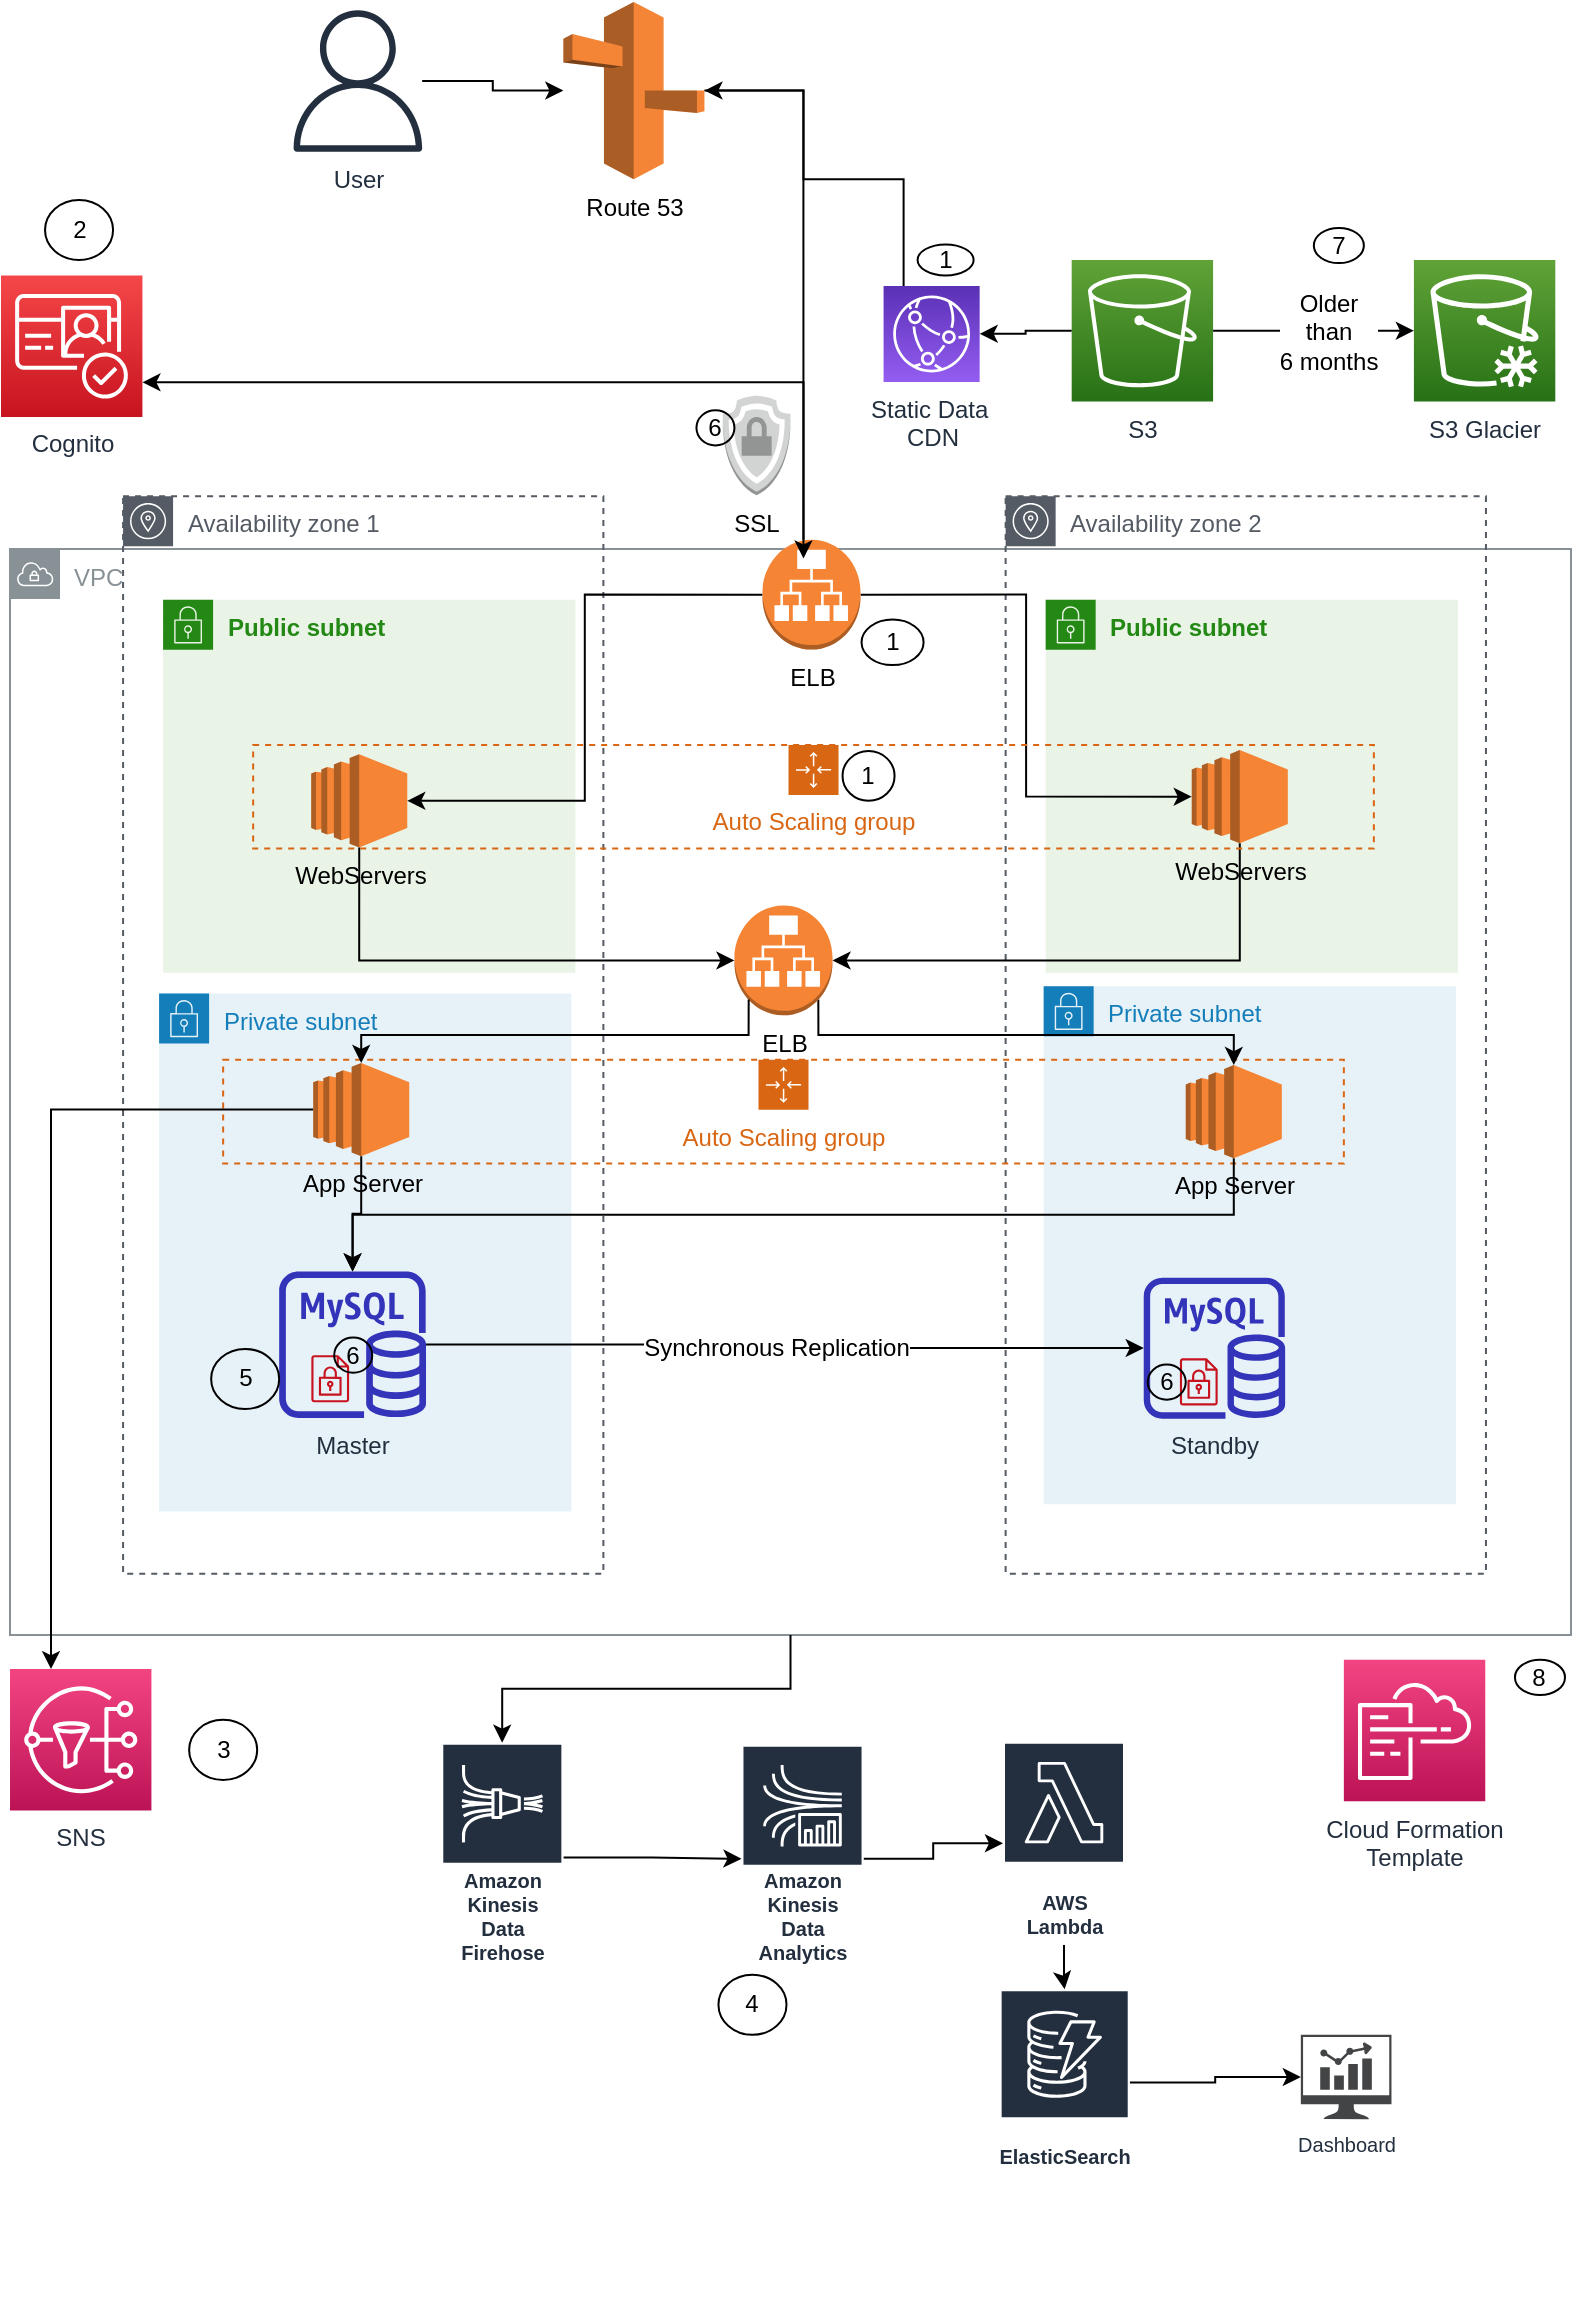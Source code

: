 <mxfile pages="1" version="11.2.8" type="github"><diagram id="gfD0RCt65v4yVc2xSRjl" name="Page-1"><mxGraphModel dx="379" dy="494" grid="1" gridSize="10" guides="1" tooltips="1" connect="1" arrows="1" fold="1" page="1" pageScale="1" pageWidth="827" pageHeight="1169" math="0" shadow="0"><root><mxCell id="0"/><mxCell id="1" parent="0"/><mxCell id="ooKDTQD9T41g4pGB-mde-158" value="" style="group;container=1;" vertex="1" connectable="0" parent="1"><mxGeometry x="843.5" y="110" width="785" height="1080" as="geometry"><mxRectangle x="843.5" y="110" width="50" height="40" as="alternateBounds"/></mxGeometry></mxCell><mxCell id="ooKDTQD9T41g4pGB-mde-107" value="" style="group" vertex="1" connectable="0" parent="ooKDTQD9T41g4pGB-mde-158"><mxGeometry y="-79" width="785" height="1119" as="geometry"/></mxCell><mxCell id="ooKDTQD9T41g4pGB-mde-106" value="" style="group" vertex="1" connectable="0" parent="ooKDTQD9T41g4pGB-mde-107"><mxGeometry width="785" height="1119" as="geometry"/></mxCell><mxCell id="ooKDTQD9T41g4pGB-mde-99" value="" style="group" vertex="1" connectable="0" parent="ooKDTQD9T41g4pGB-mde-106"><mxGeometry width="785" height="1119" as="geometry"/></mxCell><mxCell id="ooKDTQD9T41g4pGB-mde-22" value="VPC" style="outlineConnect=0;gradientColor=none;html=1;whiteSpace=wrap;fontSize=12;fontStyle=0;shape=mxgraph.aws4.group;grIcon=mxgraph.aws4.group_vpc;strokeColor=#879196;fillColor=none;verticalAlign=top;align=left;spacingLeft=30;fontColor=#879196;dashed=0;" vertex="1" parent="ooKDTQD9T41g4pGB-mde-99"><mxGeometry x="4.503" y="273.533" width="780.497" height="542.922" as="geometry"/></mxCell><mxCell id="ooKDTQD9T41g4pGB-mde-4" value="Route 53" style="outlineConnect=0;dashed=0;verticalLabelPosition=bottom;verticalAlign=top;align=center;html=1;shape=mxgraph.aws3.route_53;fillColor=#F58536;gradientColor=none;" vertex="1" parent="ooKDTQD9T41g4pGB-mde-99"><mxGeometry x="281.179" width="70.545" height="88.587" as="geometry"/></mxCell><mxCell id="ooKDTQD9T41g4pGB-mde-10" value="Cognito" style="outlineConnect=0;fontColor=#232F3E;gradientColor=#F54749;gradientDirection=north;fillColor=#C7131F;strokeColor=#ffffff;dashed=0;verticalLabelPosition=bottom;verticalAlign=top;align=center;html=1;fontSize=12;fontStyle=0;aspect=fixed;shape=mxgraph.aws4.resourceIcon;resIcon=mxgraph.aws4.cognito;" vertex="1" parent="ooKDTQD9T41g4pGB-mde-99"><mxGeometry y="136.767" width="70.706" height="70.706" as="geometry"/></mxCell><object label="SNS" id="ooKDTQD9T41g4pGB-mde-12"><mxCell style="outlineConnect=0;fontColor=#232F3E;gradientColor=#F34482;gradientDirection=north;fillColor=#BC1356;strokeColor=#ffffff;dashed=0;verticalLabelPosition=bottom;verticalAlign=top;align=center;html=1;fontSize=12;fontStyle=0;aspect=fixed;shape=mxgraph.aws4.resourceIcon;resIcon=mxgraph.aws4.sns;" vertex="1" parent="ooKDTQD9T41g4pGB-mde-99"><mxGeometry x="4.503" y="833.551" width="70.706" height="70.706" as="geometry"/></mxCell></object><mxCell id="ooKDTQD9T41g4pGB-mde-20" value="S3" style="outlineConnect=0;fontColor=#232F3E;gradientColor=#60A337;gradientDirection=north;fillColor=#277116;strokeColor=#ffffff;dashed=0;verticalLabelPosition=bottom;verticalAlign=top;align=center;html=1;fontSize=12;fontStyle=0;aspect=fixed;shape=mxgraph.aws4.resourceIcon;resIcon=mxgraph.aws4.s3;" vertex="1" parent="ooKDTQD9T41g4pGB-mde-99"><mxGeometry x="535.341" y="128.996" width="70.706" height="70.706" as="geometry"/></mxCell><mxCell id="ooKDTQD9T41g4pGB-mde-27" value="Availability zone 1" style="outlineConnect=0;gradientColor=none;html=1;whiteSpace=wrap;fontSize=12;fontStyle=0;shape=mxgraph.aws4.group;grIcon=mxgraph.aws4.group_availability_zone;strokeColor=#545B64;fillColor=none;verticalAlign=top;align=left;spacingLeft=30;fontColor=#545B64;dashed=1;" vertex="1" parent="ooKDTQD9T41g4pGB-mde-99"><mxGeometry x="61.039" y="247.112" width="240.153" height="538.778" as="geometry"/></mxCell><mxCell id="ooKDTQD9T41g4pGB-mde-28" value="Availability zone 2" style="outlineConnect=0;gradientColor=none;html=1;whiteSpace=wrap;fontSize=12;fontStyle=0;shape=mxgraph.aws4.group;grIcon=mxgraph.aws4.group_availability_zone;strokeColor=#545B64;fillColor=none;verticalAlign=top;align=left;spacingLeft=30;fontColor=#545B64;dashed=1;" vertex="1" parent="ooKDTQD9T41g4pGB-mde-99"><mxGeometry x="502.32" y="247.112" width="240.153" height="538.778" as="geometry"/></mxCell><mxCell id="ooKDTQD9T41g4pGB-mde-29" value="&lt;b&gt;Public subnet&lt;/b&gt;" style="points=[[0,0],[0.25,0],[0.5,0],[0.75,0],[1,0],[1,0.25],[1,0.5],[1,0.75],[1,1],[0.75,1],[0.5,1],[0.25,1],[0,1],[0,0.75],[0,0.5],[0,0.25]];outlineConnect=0;gradientColor=none;html=1;whiteSpace=wrap;fontSize=12;fontStyle=0;shape=mxgraph.aws4.group;grIcon=mxgraph.aws4.group_security_group;grStroke=0;strokeColor=#248814;fillColor=#E9F3E6;verticalAlign=top;align=left;spacingLeft=30;fontColor=#248814;dashed=0;" vertex="1" parent="ooKDTQD9T41g4pGB-mde-99"><mxGeometry x="81.052" y="298.918" width="206.131" height="186.5" as="geometry"/></mxCell><mxCell id="ooKDTQD9T41g4pGB-mde-30" value="&lt;b&gt;Public subnet&lt;/b&gt;" style="points=[[0,0],[0.25,0],[0.5,0],[0.75,0],[1,0],[1,0.25],[1,0.5],[1,0.75],[1,1],[0.75,1],[0.5,1],[0.25,1],[0,1],[0,0.75],[0,0.5],[0,0.25]];outlineConnect=0;gradientColor=none;html=1;whiteSpace=wrap;fontSize=12;fontStyle=0;shape=mxgraph.aws4.group;grIcon=mxgraph.aws4.group_security_group;grStroke=0;strokeColor=#248814;fillColor=#E9F3E6;verticalAlign=top;align=left;spacingLeft=30;fontColor=#248814;dashed=0;" vertex="1" parent="ooKDTQD9T41g4pGB-mde-99"><mxGeometry x="522.333" y="298.918" width="206.131" height="186.5" as="geometry"/></mxCell><mxCell id="ooKDTQD9T41g4pGB-mde-31" value="Private subnet" style="points=[[0,0],[0.25,0],[0.5,0],[0.75,0],[1,0],[1,0.25],[1,0.5],[1,0.75],[1,1],[0.75,1],[0.5,1],[0.25,1],[0,1],[0,0.75],[0,0.5],[0,0.25]];outlineConnect=0;gradientColor=none;html=1;whiteSpace=wrap;fontSize=12;fontStyle=0;shape=mxgraph.aws4.group;grIcon=mxgraph.aws4.group_security_group;grStroke=0;strokeColor=#147EBA;fillColor=#E6F2F8;verticalAlign=top;align=left;spacingLeft=30;fontColor=#147EBA;dashed=0;" vertex="1" parent="ooKDTQD9T41g4pGB-mde-99"><mxGeometry x="79.05" y="495.779" width="206.131" height="259.028" as="geometry"/></mxCell><mxCell id="ooKDTQD9T41g4pGB-mde-32" value="Private subnet" style="points=[[0,0],[0.25,0],[0.5,0],[0.75,0],[1,0],[1,0.25],[1,0.5],[1,0.75],[1,1],[0.75,1],[0.5,1],[0.25,1],[0,1],[0,0.75],[0,0.5],[0,0.25]];outlineConnect=0;gradientColor=none;html=1;whiteSpace=wrap;fontSize=12;fontStyle=0;shape=mxgraph.aws4.group;grIcon=mxgraph.aws4.group_security_group;grStroke=0;strokeColor=#147EBA;fillColor=#E6F2F8;verticalAlign=top;align=left;spacingLeft=30;fontColor=#147EBA;dashed=0;" vertex="1" parent="ooKDTQD9T41g4pGB-mde-99"><mxGeometry x="521.332" y="492.153" width="206.131" height="259.028" as="geometry"/></mxCell><mxCell id="ooKDTQD9T41g4pGB-mde-33" value="WebServers" style="outlineConnect=0;dashed=0;verticalLabelPosition=bottom;verticalAlign=top;align=center;html=1;shape=mxgraph.aws3.ec2;fillColor=#F58534;gradientColor=none;" vertex="1" parent="ooKDTQD9T41g4pGB-mde-99"><mxGeometry x="155.099" y="376.108" width="48.031" height="46.625" as="geometry"/></mxCell><mxCell id="ooKDTQD9T41g4pGB-mde-34" value="WebServers" style="outlineConnect=0;dashed=0;verticalLabelPosition=bottom;verticalAlign=top;align=center;html=1;shape=mxgraph.aws3.ec2;fillColor=#F58534;gradientColor=none;" vertex="1" parent="ooKDTQD9T41g4pGB-mde-99"><mxGeometry x="595.379" y="374.036" width="48.031" height="46.625" as="geometry"/></mxCell><mxCell id="ooKDTQD9T41g4pGB-mde-35" value="Master" style="outlineConnect=0;fontColor=#232F3E;gradientColor=none;fillColor=#3334B9;strokeColor=none;dashed=0;verticalLabelPosition=bottom;verticalAlign=top;align=center;html=1;fontSize=12;fontStyle=0;aspect=fixed;pointerEvents=1;shape=mxgraph.aws4.rds_mysql_instance;" vertex="1" parent="ooKDTQD9T41g4pGB-mde-99"><mxGeometry x="139.089" y="634.618" width="73.425" height="73.425" as="geometry"/></mxCell><mxCell id="ooKDTQD9T41g4pGB-mde-37" value="Standby" style="outlineConnect=0;fontColor=#232F3E;gradientColor=none;fillColor=#3334B9;strokeColor=none;dashed=0;verticalLabelPosition=bottom;verticalAlign=top;align=center;html=1;fontSize=12;fontStyle=0;aspect=fixed;pointerEvents=1;shape=mxgraph.aws4.rds_mysql_instance;" vertex="1" parent="ooKDTQD9T41g4pGB-mde-99"><mxGeometry x="571.364" y="637.726" width="70.706" height="70.706" as="geometry"/></mxCell><mxCell id="ooKDTQD9T41g4pGB-mde-41" value="" style="edgeStyle=orthogonalEdgeStyle;rounded=0;orthogonalLoop=1;jettySize=auto;html=1;" edge="1" parent="ooKDTQD9T41g4pGB-mde-99" source="ooKDTQD9T41g4pGB-mde-35" target="ooKDTQD9T41g4pGB-mde-37"><mxGeometry relative="1" as="geometry"><mxPoint x="297.189" y="607.161" as="targetPoint"/></mxGeometry></mxCell><mxCell id="ooKDTQD9T41g4pGB-mde-43" value="Synchronous Replication" style="text;html=1;resizable=0;points=[];align=center;verticalAlign=middle;labelBackgroundColor=#ffffff;" vertex="1" connectable="0" parent="ooKDTQD9T41g4pGB-mde-41"><mxGeometry x="0.144" y="1" relative="1" as="geometry"><mxPoint x="-30" y="1" as="offset"/></mxGeometry></mxCell><mxCell id="ooKDTQD9T41g4pGB-mde-46" value="" style="edgeStyle=orthogonalEdgeStyle;rounded=0;orthogonalLoop=1;jettySize=auto;html=1;exitX=0;exitY=0.5;exitDx=0;exitDy=0;exitPerimeter=0;entryX=1;entryY=0.5;entryDx=0;entryDy=0;entryPerimeter=0;" edge="1" parent="ooKDTQD9T41g4pGB-mde-99" source="ooKDTQD9T41g4pGB-mde-45" target="ooKDTQD9T41g4pGB-mde-33"><mxGeometry relative="1" as="geometry"><Array as="points"/></mxGeometry></mxCell><mxCell id="ooKDTQD9T41g4pGB-mde-47" style="edgeStyle=orthogonalEdgeStyle;rounded=0;orthogonalLoop=1;jettySize=auto;html=1;entryX=0;entryY=0.5;entryDx=0;entryDy=0;exitX=1;exitY=0.5;exitDx=0;exitDy=0;exitPerimeter=0;entryPerimeter=0;" edge="1" parent="ooKDTQD9T41g4pGB-mde-99" source="ooKDTQD9T41g4pGB-mde-45" target="ooKDTQD9T41g4pGB-mde-34"><mxGeometry relative="1" as="geometry"><Array as="points"/></mxGeometry></mxCell><mxCell id="ooKDTQD9T41g4pGB-mde-45" value="ELB" style="outlineConnect=0;dashed=0;verticalLabelPosition=bottom;verticalAlign=top;align=center;html=1;shape=mxgraph.aws3.application_load_balancer;fillColor=#F58534;gradientColor=none;" vertex="1" parent="ooKDTQD9T41g4pGB-mde-99"><mxGeometry x="380.743" y="268.871" width="49.031" height="54.914" as="geometry"/></mxCell><mxCell id="ooKDTQD9T41g4pGB-mde-91" value="" style="edgeStyle=orthogonalEdgeStyle;rounded=0;orthogonalLoop=1;jettySize=auto;html=1;entryX=0.418;entryY=0.17;entryDx=0;entryDy=0;entryPerimeter=0;" edge="1" parent="ooKDTQD9T41g4pGB-mde-99" source="ooKDTQD9T41g4pGB-mde-4" target="ooKDTQD9T41g4pGB-mde-45"><mxGeometry relative="1" as="geometry"><mxPoint x="431.775" y="88.847" as="targetPoint"/></mxGeometry></mxCell><mxCell id="ooKDTQD9T41g4pGB-mde-89" value="" style="edgeStyle=orthogonalEdgeStyle;rounded=0;orthogonalLoop=1;jettySize=auto;html=1;" edge="1" parent="ooKDTQD9T41g4pGB-mde-99" source="ooKDTQD9T41g4pGB-mde-45" target="ooKDTQD9T41g4pGB-mde-10"><mxGeometry relative="1" as="geometry"><mxPoint x="49.031" y="190.126" as="sourcePoint"/><Array as="points"><mxPoint x="401.256" y="190.126"/></Array></mxGeometry></mxCell><mxCell id="ooKDTQD9T41g4pGB-mde-48" value="Auto Scaling group" style="points=[[0,0],[0.25,0],[0.5,0],[0.75,0],[1,0],[1,0.25],[1,0.5],[1,0.75],[1,1],[0.75,1],[0.5,1],[0.25,1],[0,1],[0,0.75],[0,0.5],[0,0.25]];outlineConnect=0;gradientColor=none;html=1;whiteSpace=wrap;fontSize=12;fontStyle=0;shape=mxgraph.aws4.groupCenter;grIcon=mxgraph.aws4.group_auto_scaling_group;grStroke=1;strokeColor=#D86613;fillColor=none;verticalAlign=top;align=center;fontColor=#D86613;dashed=1;spacingTop=25;" vertex="1" parent="ooKDTQD9T41g4pGB-mde-99"><mxGeometry x="111.071" y="528.935" width="560.357" height="51.806" as="geometry"/></mxCell><mxCell id="ooKDTQD9T41g4pGB-mde-85" style="edgeStyle=orthogonalEdgeStyle;rounded=0;orthogonalLoop=1;jettySize=auto;html=1;exitX=0;exitY=0.5;exitDx=0;exitDy=0;exitPerimeter=0;" edge="1" parent="ooKDTQD9T41g4pGB-mde-99" source="ooKDTQD9T41g4pGB-mde-49" target="ooKDTQD9T41g4pGB-mde-12"><mxGeometry relative="1" as="geometry"><Array as="points"><mxPoint x="25.016" y="553.801"/></Array></mxGeometry></mxCell><mxCell id="ooKDTQD9T41g4pGB-mde-49" value="App Server" style="outlineConnect=0;dashed=0;verticalLabelPosition=bottom;verticalAlign=top;align=center;html=1;shape=mxgraph.aws3.ec2;fillColor=#F58534;gradientColor=none;" vertex="1" parent="ooKDTQD9T41g4pGB-mde-99"><mxGeometry x="156.099" y="530.489" width="48.031" height="46.625" as="geometry"/></mxCell><mxCell id="ooKDTQD9T41g4pGB-mde-44" value="" style="edgeStyle=orthogonalEdgeStyle;rounded=0;orthogonalLoop=1;jettySize=auto;html=1;exitX=0.5;exitY=1;exitDx=0;exitDy=0;exitPerimeter=0;" edge="1" parent="ooKDTQD9T41g4pGB-mde-99" source="ooKDTQD9T41g4pGB-mde-49" target="ooKDTQD9T41g4pGB-mde-35"><mxGeometry relative="1" as="geometry"/></mxCell><mxCell id="ooKDTQD9T41g4pGB-mde-52" value="" style="edgeStyle=orthogonalEdgeStyle;rounded=0;orthogonalLoop=1;jettySize=auto;html=1;exitX=0.5;exitY=1;exitDx=0;exitDy=0;exitPerimeter=0;" edge="1" parent="ooKDTQD9T41g4pGB-mde-99" source="ooKDTQD9T41g4pGB-mde-50" target="ooKDTQD9T41g4pGB-mde-35"><mxGeometry relative="1" as="geometry"><mxPoint x="516.329" y="554.837" as="targetPoint"/></mxGeometry></mxCell><mxCell id="ooKDTQD9T41g4pGB-mde-50" value="App Server" style="outlineConnect=0;dashed=0;verticalLabelPosition=bottom;verticalAlign=top;align=center;html=1;shape=mxgraph.aws3.ec2;fillColor=#F58534;gradientColor=none;" vertex="1" parent="ooKDTQD9T41g4pGB-mde-99"><mxGeometry x="592.377" y="531.525" width="48.031" height="46.625" as="geometry"/></mxCell><mxCell id="ooKDTQD9T41g4pGB-mde-55" value="" style="edgeStyle=orthogonalEdgeStyle;rounded=0;orthogonalLoop=1;jettySize=auto;html=1;exitX=0.855;exitY=0.855;exitDx=0;exitDy=0;exitPerimeter=0;" edge="1" parent="ooKDTQD9T41g4pGB-mde-99" source="ooKDTQD9T41g4pGB-mde-53" target="ooKDTQD9T41g4pGB-mde-50"><mxGeometry relative="1" as="geometry"><mxPoint x="431.275" y="516.501" as="sourcePoint"/><Array as="points"><mxPoint x="408.26" y="516.501"/><mxPoint x="616.393" y="516.501"/></Array></mxGeometry></mxCell><mxCell id="ooKDTQD9T41g4pGB-mde-53" value="ELB" style="outlineConnect=0;dashed=0;verticalLabelPosition=bottom;verticalAlign=top;align=center;html=1;shape=mxgraph.aws3.application_load_balancer;fillColor=#F58534;gradientColor=none;" vertex="1" parent="ooKDTQD9T41g4pGB-mde-99"><mxGeometry x="366.734" y="451.744" width="49.031" height="54.914" as="geometry"/></mxCell><mxCell id="ooKDTQD9T41g4pGB-mde-64" style="edgeStyle=orthogonalEdgeStyle;rounded=0;orthogonalLoop=1;jettySize=auto;html=1;exitX=0.5;exitY=1;exitDx=0;exitDy=0;exitPerimeter=0;entryX=0;entryY=0.5;entryDx=0;entryDy=0;entryPerimeter=0;" edge="1" parent="ooKDTQD9T41g4pGB-mde-99" source="ooKDTQD9T41g4pGB-mde-33" target="ooKDTQD9T41g4pGB-mde-53"><mxGeometry relative="1" as="geometry"/></mxCell><mxCell id="ooKDTQD9T41g4pGB-mde-65" style="edgeStyle=orthogonalEdgeStyle;rounded=0;orthogonalLoop=1;jettySize=auto;html=1;exitX=0.5;exitY=1;exitDx=0;exitDy=0;exitPerimeter=0;entryX=1;entryY=0.5;entryDx=0;entryDy=0;entryPerimeter=0;" edge="1" parent="ooKDTQD9T41g4pGB-mde-99" source="ooKDTQD9T41g4pGB-mde-34" target="ooKDTQD9T41g4pGB-mde-53"><mxGeometry relative="1" as="geometry"/></mxCell><mxCell id="ooKDTQD9T41g4pGB-mde-54" value="" style="edgeStyle=orthogonalEdgeStyle;rounded=0;orthogonalLoop=1;jettySize=auto;html=1;exitX=0.145;exitY=0.855;exitDx=0;exitDy=0;exitPerimeter=0;" edge="1" parent="ooKDTQD9T41g4pGB-mde-99" source="ooKDTQD9T41g4pGB-mde-53" target="ooKDTQD9T41g4pGB-mde-49"><mxGeometry relative="1" as="geometry"><mxPoint x="404.257" y="395.794" as="sourcePoint"/><mxPoint x="239.152" y="507.694" as="targetPoint"/><Array as="points"><mxPoint x="374.238" y="516.501"/><mxPoint x="180.115" y="516.501"/></Array></mxGeometry></mxCell><mxCell id="ooKDTQD9T41g4pGB-mde-8" value="Auto Scaling group" style="points=[[0,0],[0.25,0],[0.5,0],[0.75,0],[1,0],[1,0.25],[1,0.5],[1,0.75],[1,1],[0.75,1],[0.5,1],[0.25,1],[0,1],[0,0.75],[0,0.5],[0,0.25]];outlineConnect=0;gradientColor=none;html=1;whiteSpace=wrap;fontSize=12;fontStyle=0;shape=mxgraph.aws4.groupCenter;grIcon=mxgraph.aws4.group_auto_scaling_group;grStroke=1;strokeColor=#D86613;fillColor=none;verticalAlign=top;align=center;fontColor=#D86613;dashed=1;spacingTop=25;" vertex="1" parent="ooKDTQD9T41g4pGB-mde-99"><mxGeometry x="126.08" y="371.446" width="560.357" height="51.806" as="geometry"/></mxCell><mxCell id="ooKDTQD9T41g4pGB-mde-71" value="" style="edgeStyle=orthogonalEdgeStyle;rounded=0;orthogonalLoop=1;jettySize=auto;html=1;entryX=1;entryY=0.5;entryDx=0;entryDy=0;entryPerimeter=0;" edge="1" parent="ooKDTQD9T41g4pGB-mde-99" source="ooKDTQD9T41g4pGB-mde-68" target="ooKDTQD9T41g4pGB-mde-4"><mxGeometry relative="1" as="geometry"><mxPoint x="405.258" y="112.418" as="targetPoint"/><Array as="points"><mxPoint x="451.287" y="88.587"/><mxPoint x="401.256" y="88.587"/><mxPoint x="401.256" y="44.035"/></Array></mxGeometry></mxCell><mxCell id="ooKDTQD9T41g4pGB-mde-68" value="Static Data&amp;nbsp;&lt;br&gt;CDN" style="outlineConnect=0;fontColor=#232F3E;gradientColor=#945DF2;gradientDirection=north;fillColor=#5A30B5;strokeColor=#ffffff;dashed=0;verticalLabelPosition=bottom;verticalAlign=top;align=center;html=1;fontSize=12;fontStyle=0;aspect=fixed;shape=mxgraph.aws4.resourceIcon;resIcon=mxgraph.aws4.cloudfront;direction=west;rotation=0;" vertex="1" parent="ooKDTQD9T41g4pGB-mde-99"><mxGeometry x="441.281" y="141.947" width="48.044" height="48.044" as="geometry"/></mxCell><mxCell id="ooKDTQD9T41g4pGB-mde-98" value="" style="edgeStyle=orthogonalEdgeStyle;rounded=0;orthogonalLoop=1;jettySize=auto;html=1;" edge="1" parent="ooKDTQD9T41g4pGB-mde-99" source="ooKDTQD9T41g4pGB-mde-20" target="ooKDTQD9T41g4pGB-mde-68"><mxGeometry relative="1" as="geometry"><mxPoint x="513.327" y="169.404" as="targetPoint"/></mxGeometry></mxCell><mxCell id="ooKDTQD9T41g4pGB-mde-81" value="S3 Glacier" style="outlineConnect=0;fontColor=#232F3E;gradientColor=#60A337;gradientDirection=north;fillColor=#277116;strokeColor=#ffffff;dashed=0;verticalLabelPosition=bottom;verticalAlign=top;align=center;html=1;fontSize=12;fontStyle=0;aspect=fixed;shape=mxgraph.aws4.resourceIcon;resIcon=mxgraph.aws4.glacier;" vertex="1" parent="ooKDTQD9T41g4pGB-mde-99"><mxGeometry x="706.45" y="128.996" width="70.706" height="70.706" as="geometry"/></mxCell><mxCell id="ooKDTQD9T41g4pGB-mde-93" value="" style="edgeStyle=orthogonalEdgeStyle;rounded=0;orthogonalLoop=1;jettySize=auto;html=1;" edge="1" parent="ooKDTQD9T41g4pGB-mde-99" source="ooKDTQD9T41g4pGB-mde-92" target="ooKDTQD9T41g4pGB-mde-4"><mxGeometry relative="1" as="geometry"/></mxCell><mxCell id="ooKDTQD9T41g4pGB-mde-92" value="User" style="outlineConnect=0;fontColor=#232F3E;gradientColor=none;fillColor=#232F3E;strokeColor=none;dashed=0;verticalLabelPosition=bottom;verticalAlign=top;align=center;html=1;fontSize=12;fontStyle=0;aspect=fixed;pointerEvents=1;shape=mxgraph.aws4.user;" vertex="1" parent="ooKDTQD9T41g4pGB-mde-99"><mxGeometry x="143.091" y="4.144" width="70.706" height="70.706" as="geometry"/></mxCell><mxCell id="ooKDTQD9T41g4pGB-mde-94" value="" style="outlineConnect=0;fontColor=#232F3E;gradientColor=none;fillColor=#C7131F;strokeColor=none;dashed=0;verticalLabelPosition=bottom;verticalAlign=top;align=center;html=1;fontSize=12;fontStyle=0;aspect=fixed;pointerEvents=1;shape=mxgraph.aws4.encrypted_data;" vertex="1" parent="ooKDTQD9T41g4pGB-mde-99"><mxGeometry x="155.099" y="676.581" width="19.036" height="23.569" as="geometry"/></mxCell><mxCell id="ooKDTQD9T41g4pGB-mde-95" value="" style="outlineConnect=0;fontColor=#232F3E;gradientColor=none;fillColor=#C7131F;strokeColor=none;dashed=0;verticalLabelPosition=bottom;verticalAlign=top;align=center;html=1;fontSize=12;fontStyle=0;aspect=fixed;pointerEvents=1;shape=mxgraph.aws4.encrypted_data;" vertex="1" parent="ooKDTQD9T41g4pGB-mde-99"><mxGeometry x="589.375" y="678.135" width="19.036" height="23.569" as="geometry"/></mxCell><mxCell id="ooKDTQD9T41g4pGB-mde-96" value="" style="edgeStyle=orthogonalEdgeStyle;rounded=0;orthogonalLoop=1;jettySize=auto;html=1;" edge="1" parent="ooKDTQD9T41g4pGB-mde-99" source="ooKDTQD9T41g4pGB-mde-20" target="ooKDTQD9T41g4pGB-mde-81"><mxGeometry relative="1" as="geometry"/></mxCell><mxCell id="ooKDTQD9T41g4pGB-mde-105" value="Older&lt;br&gt;than&lt;br&gt;6 months" style="text;html=1;resizable=0;points=[];align=center;verticalAlign=middle;labelBackgroundColor=#ffffff;" vertex="1" connectable="0" parent="ooKDTQD9T41g4pGB-mde-96"><mxGeometry x="0.136" y="1" relative="1" as="geometry"><mxPoint y="1" as="offset"/></mxGeometry></mxCell><mxCell id="ooKDTQD9T41g4pGB-mde-103" value="SSL" style="outlineConnect=0;dashed=0;verticalLabelPosition=bottom;verticalAlign=top;align=center;html=1;shape=mxgraph.aws3.ssl_padlock;fillColor=#D2D3D3;gradientColor=none;" vertex="1" parent="ooKDTQD9T41g4pGB-mde-99"><mxGeometry x="360.73" y="196.861" width="34.022" height="49.733" as="geometry"/></mxCell><mxCell id="ooKDTQD9T41g4pGB-mde-104" value="Cloud Formation&lt;br&gt;Template" style="outlineConnect=0;fontColor=#232F3E;gradientColor=#F34482;gradientDirection=north;fillColor=#BC1356;strokeColor=#ffffff;dashed=0;verticalLabelPosition=bottom;verticalAlign=top;align=center;html=1;fontSize=12;fontStyle=0;aspect=fixed;shape=mxgraph.aws4.resourceIcon;resIcon=mxgraph.aws4.cloudformation;" vertex="1" parent="ooKDTQD9T41g4pGB-mde-99"><mxGeometry x="671.428" y="828.889" width="70.706" height="70.706" as="geometry"/></mxCell><mxCell id="ooKDTQD9T41g4pGB-mde-114" value="1" style="shape=stencil(tZTxCsIgEMafxn9DJz1AWL2HtVuTTEWt1dt3mwtybRSxgQj3nf7uEz0JF6GWDkhBa8K3pCgYpThj3AxiGRwcYxJv0it50JAyIXp7hkaVsWcoU4NXsc3yHaEbXNMOLo7WGIQoa0KWecsjTCqDe+k9wfryjyxyyL9ABN+b7NT978zVegEqW8Jpznz5ntfpTNTcK1vkpuahsj+ZXKAy9Yi5qKyHk7dXU446qZTWqVemvILWygX48viHnTno3HH0eOHuQB+2OzX9C53wBA==);whiteSpace=wrap;html=1;" vertex="1" parent="ooKDTQD9T41g4pGB-mde-99"><mxGeometry x="420.768" y="374.554" width="26.017" height="24.867" as="geometry"/></mxCell><mxCell id="ooKDTQD9T41g4pGB-mde-115" value="1" style="shape=stencil(tZTxCsIgEMafxn9DJz1AWL2HtVuTTEWt1dt3mwtybRSxgQj3nf7uEz0JF6GWDkhBa8K3pCgYpThj3AxiGRwcYxJv0it50JAyIXp7hkaVsWcoU4NXsc3yHaEbXNMOLo7WGIQoa0KWecsjTCqDe+k9wfryjyxyyL9ABN+b7NT978zVegEqW8Jpznz5ntfpTNTcK1vkpuahsj+ZXKAy9Yi5qKyHk7dXU446qZTWqVemvILWygX48viHnTno3HH0eOHuQB+2OzX9C53wBA==);whiteSpace=wrap;html=1;" vertex="1" parent="ooKDTQD9T41g4pGB-mde-99"><mxGeometry x="458.292" y="121.225" width="28.018" height="15.542" as="geometry"/></mxCell><mxCell id="ooKDTQD9T41g4pGB-mde-112" value="2" style="shape=stencil(tZTxCsIgEMafxn9DJz1AWL2HtVuTTEWt1dt3mwtybRSxgQj3nf7uEz0JF6GWDkhBa8K3pCgYpThj3AxiGRwcYxJv0it50JAyIXp7hkaVsWcoU4NXsc3yHaEbXNMOLo7WGIQoa0KWecsjTCqDe+k9wfryjyxyyL9ABN+b7NT978zVegEqW8Jpznz5ntfpTNTcK1vkpuahsj+ZXKAy9Yi5qKyHk7dXU446qZTWqVemvILWygX48viHnTno3HH0eOHuQB+2OzX9C53wBA==);whiteSpace=wrap;html=1;" vertex="1" parent="ooKDTQD9T41g4pGB-mde-99"><mxGeometry x="22.014" y="98.949" width="34.022" height="30.047" as="geometry"/></mxCell><mxCell id="ooKDTQD9T41g4pGB-mde-117" value="3" style="shape=stencil(tZTxCsIgEMafxn9DJz1AWL2HtVuTTEWt1dt3mwtybRSxgQj3nf7uEz0JF6GWDkhBa8K3pCgYpThj3AxiGRwcYxJv0it50JAyIXp7hkaVsWcoU4NXsc3yHaEbXNMOLo7WGIQoa0KWecsjTCqDe+k9wfryjyxyyL9ABN+b7NT978zVegEqW8Jpznz5ntfpTNTcK1vkpuahsj+ZXKAy9Yi5qKyHk7dXU446qZTWqVemvILWygX48viHnTno3HH0eOHuQB+2OzX9C53wBA==);whiteSpace=wrap;html=1;" vertex="1" parent="ooKDTQD9T41g4pGB-mde-99"><mxGeometry x="94.06" y="858.936" width="34.022" height="30.047" as="geometry"/></mxCell><mxCell id="ooKDTQD9T41g4pGB-mde-121" value="" style="edgeStyle=orthogonalEdgeStyle;rounded=0;orthogonalLoop=1;jettySize=auto;html=1;fontSize=10;fontColor=#232F3E;" edge="1" parent="ooKDTQD9T41g4pGB-mde-99" source="ooKDTQD9T41g4pGB-mde-22" target="ooKDTQD9T41g4pGB-mde-120"><mxGeometry relative="1" as="geometry"><mxPoint x="326.708" y="842.358" as="targetPoint"/></mxGeometry></mxCell><mxCell id="ooKDTQD9T41g4pGB-mde-132" value="" style="edgeStyle=orthogonalEdgeStyle;rounded=0;orthogonalLoop=1;jettySize=auto;html=1;fontSize=10;fontColor=#232F3E;" edge="1" parent="ooKDTQD9T41g4pGB-mde-99" source="ooKDTQD9T41g4pGB-mde-120" target="ooKDTQD9T41g4pGB-mde-131"><mxGeometry relative="1" as="geometry"/></mxCell><mxCell id="ooKDTQD9T41g4pGB-mde-120" value="Amazon Kinesis Data Firehose" style="outlineConnect=0;fontColor=#232F3E;gradientColor=none;strokeColor=#ffffff;fillColor=#232F3E;dashed=0;verticalLabelPosition=middle;verticalAlign=bottom;align=center;html=1;whiteSpace=wrap;fontSize=10;fontStyle=1;spacing=3;shape=mxgraph.aws4.productIcon;prIcon=mxgraph.aws4.kinesis_data_firehose;" vertex="1" parent="ooKDTQD9T41g4pGB-mde-99"><mxGeometry x="220.14" y="870.333" width="61.039" height="115.008" as="geometry"/></mxCell><mxCell id="ooKDTQD9T41g4pGB-mde-139" value="" style="edgeStyle=orthogonalEdgeStyle;rounded=0;orthogonalLoop=1;jettySize=auto;html=1;fontSize=10;fontColor=#232F3E;" edge="1" parent="ooKDTQD9T41g4pGB-mde-99" source="ooKDTQD9T41g4pGB-mde-131" target="ooKDTQD9T41g4pGB-mde-138"><mxGeometry relative="1" as="geometry"/></mxCell><mxCell id="ooKDTQD9T41g4pGB-mde-131" value="Amazon Kinesis Data Analytics" style="outlineConnect=0;fontColor=#232F3E;gradientColor=none;strokeColor=#ffffff;fillColor=#232F3E;dashed=0;verticalLabelPosition=middle;verticalAlign=bottom;align=center;html=1;whiteSpace=wrap;fontSize=10;fontStyle=1;spacing=3;shape=mxgraph.aws4.productIcon;prIcon=mxgraph.aws4.kinesis_data_analytics;" vertex="1" parent="ooKDTQD9T41g4pGB-mde-99"><mxGeometry x="370.236" y="871.369" width="61.039" height="113.972" as="geometry"/></mxCell><mxCell id="ooKDTQD9T41g4pGB-mde-141" value="" style="edgeStyle=orthogonalEdgeStyle;rounded=0;orthogonalLoop=1;jettySize=auto;html=1;fontSize=10;fontColor=#232F3E;" edge="1" parent="ooKDTQD9T41g4pGB-mde-99" source="ooKDTQD9T41g4pGB-mde-138" target="ooKDTQD9T41g4pGB-mde-140"><mxGeometry relative="1" as="geometry"/></mxCell><mxCell id="ooKDTQD9T41g4pGB-mde-138" value="AWS Lambda" style="outlineConnect=0;fontColor=#232F3E;gradientColor=none;strokeColor=#ffffff;fillColor=#232F3E;dashed=0;verticalLabelPosition=middle;verticalAlign=bottom;align=center;html=1;whiteSpace=wrap;fontSize=10;fontStyle=1;spacing=3;shape=mxgraph.aws4.productIcon;prIcon=mxgraph.aws4.lambda;" vertex="1" parent="ooKDTQD9T41g4pGB-mde-99"><mxGeometry x="501" y="869.825" width="61" height="101.727" as="geometry"/></mxCell><mxCell id="ooKDTQD9T41g4pGB-mde-144" value="" style="edgeStyle=orthogonalEdgeStyle;rounded=0;orthogonalLoop=1;jettySize=auto;html=1;fontSize=10;fontColor=#232F3E;" edge="1" parent="ooKDTQD9T41g4pGB-mde-99" source="ooKDTQD9T41g4pGB-mde-140" target="ooKDTQD9T41g4pGB-mde-145"><mxGeometry relative="1" as="geometry"><mxPoint x="644.41" y="1062.014" as="targetPoint"/></mxGeometry></mxCell><mxCell id="ooKDTQD9T41g4pGB-mde-140" value="ElasticSearch" style="outlineConnect=0;fontColor=#232F3E;gradientColor=none;strokeColor=#ffffff;fillColor=#232F3E;dashed=0;verticalLabelPosition=middle;verticalAlign=bottom;align=center;html=1;whiteSpace=wrap;fontSize=10;fontStyle=1;spacing=3;shape=mxgraph.aws4.productIcon;prIcon=mxgraph.aws4.dynamodb;" vertex="1" parent="ooKDTQD9T41g4pGB-mde-99"><mxGeometry x="499.318" y="993.631" width="65.041" height="93.25" as="geometry"/></mxCell><mxCell id="ooKDTQD9T41g4pGB-mde-145" value="Dashboard" style="pointerEvents=1;shadow=0;dashed=0;html=1;strokeColor=none;fillColor=#434445;aspect=fixed;labelPosition=center;verticalLabelPosition=bottom;verticalAlign=top;align=center;outlineConnect=0;shape=mxgraph.vvd.nsx_dashboard;fontSize=10;fontColor=#232F3E;" vertex="1" parent="ooKDTQD9T41g4pGB-mde-99"><mxGeometry x="649.914" y="1016.425" width="45.324" height="42.151" as="geometry"/></mxCell><mxCell id="ooKDTQD9T41g4pGB-mde-148" value="4" style="shape=stencil(tZTxCsIgEMafxn9DJz1AWL2HtVuTTEWt1dt3mwtybRSxgQj3nf7uEz0JF6GWDkhBa8K3pCgYpThj3AxiGRwcYxJv0it50JAyIXp7hkaVsWcoU4NXsc3yHaEbXNMOLo7WGIQoa0KWecsjTCqDe+k9wfryjyxyyL9ABN+b7NT978zVegEqW8Jpznz5ntfpTNTcK1vkpuahsj+ZXKAy9Yi5qKyHk7dXU446qZTWqVemvILWygX48viHnTno3HH0eOHuQB+2OzX9C53wBA==);whiteSpace=wrap;html=1;" vertex="1" parent="ooKDTQD9T41g4pGB-mde-99"><mxGeometry x="358.728" y="986.378" width="34.022" height="30.047" as="geometry"/></mxCell><mxCell id="ooKDTQD9T41g4pGB-mde-149" value="5" style="shape=stencil(tZTxCsIgEMafxn9DJz1AWL2HtVuTTEWt1dt3mwtybRSxgQj3nf7uEz0JF6GWDkhBa8K3pCgYpThj3AxiGRwcYxJv0it50JAyIXp7hkaVsWcoU4NXsc3yHaEbXNMOLo7WGIQoa0KWecsjTCqDe+k9wfryjyxyyL9ABN+b7NT978zVegEqW8Jpznz5ntfpTNTcK1vkpuahsj+ZXKAy9Yi5qKyHk7dXU446qZTWqVemvILWygX48viHnTno3HH0eOHuQB+2OzX9C53wBA==);whiteSpace=wrap;html=1;" vertex="1" parent="ooKDTQD9T41g4pGB-mde-99"><mxGeometry x="105.067" y="673.472" width="34.022" height="30.047" as="geometry"/></mxCell><mxCell id="ooKDTQD9T41g4pGB-mde-150" value="1" style="shape=stencil(tZTxCsIgEMafxn9DJz1AWL2HtVuTTEWt1dt3mwtybRSxgQj3nf7uEz0JF6GWDkhBa8K3pCgYpThj3AxiGRwcYxJv0it50JAyIXp7hkaVsWcoU4NXsc3yHaEbXNMOLo7WGIQoa0KWecsjTCqDe+k9wfryjyxyyL9ABN+b7NT978zVegEqW8Jpznz5ntfpTNTcK1vkpuahsj+ZXKAy9Yi5qKyHk7dXU446qZTWqVemvILWygX48viHnTno3HH0eOHuQB+2OzX9C53wBA==);whiteSpace=wrap;html=1;" vertex="1" parent="ooKDTQD9T41g4pGB-mde-99"><mxGeometry x="430.274" y="308.761" width="31.02" height="22.794" as="geometry"/></mxCell><mxCell id="ooKDTQD9T41g4pGB-mde-152" value="6" style="shape=stencil(tZTxCsIgEMafxn9DJz1AWL2HtVuTTEWt1dt3mwtybRSxgQj3nf7uEz0JF6GWDkhBa8K3pCgYpThj3AxiGRwcYxJv0it50JAyIXp7hkaVsWcoU4NXsc3yHaEbXNMOLo7WGIQoa0KWecsjTCqDe+k9wfryjyxyyL9ABN+b7NT978zVegEqW8Jpznz5ntfpTNTcK1vkpuahsj+ZXKAy9Yi5qKyHk7dXU446qZTWqVemvILWygX48viHnTno3HH0eOHuQB+2OzX9C53wBA==);whiteSpace=wrap;html=1;" vertex="1" parent="ooKDTQD9T41g4pGB-mde-99"><mxGeometry x="573.365" y="681.243" width="19.012" height="17.614" as="geometry"/></mxCell><mxCell id="ooKDTQD9T41g4pGB-mde-154" value="6" style="shape=stencil(tZTxCsIgEMafxn9DJz1AWL2HtVuTTEWt1dt3mwtybRSxgQj3nf7uEz0JF6GWDkhBa8K3pCgYpThj3AxiGRwcYxJv0it50JAyIXp7hkaVsWcoU4NXsc3yHaEbXNMOLo7WGIQoa0KWecsjTCqDe+k9wfryjyxyyL9ABN+b7NT978zVegEqW8Jpznz5ntfpTNTcK1vkpuahsj+ZXKAy9Yi5qKyHk7dXU446qZTWqVemvILWygX48viHnTno3HH0eOHuQB+2OzX9C53wBA==);whiteSpace=wrap;html=1;" vertex="1" parent="ooKDTQD9T41g4pGB-mde-99"><mxGeometry x="166.606" y="667.774" width="19.012" height="17.614" as="geometry"/></mxCell><mxCell id="ooKDTQD9T41g4pGB-mde-155" value="6" style="shape=stencil(tZTxCsIgEMafxn9DJz1AWL2HtVuTTEWt1dt3mwtybRSxgQj3nf7uEz0JF6GWDkhBa8K3pCgYpThj3AxiGRwcYxJv0it50JAyIXp7hkaVsWcoU4NXsc3yHaEbXNMOLo7WGIQoa0KWecsjTCqDe+k9wfryjyxyyL9ABN+b7NT978zVegEqW8Jpznz5ntfpTNTcK1vkpuahsj+ZXKAy9Yi5qKyHk7dXU446qZTWqVemvILWygX48viHnTno3HH0eOHuQB+2OzX9C53wBA==);whiteSpace=wrap;html=1;" vertex="1" parent="ooKDTQD9T41g4pGB-mde-99"><mxGeometry x="347.721" y="204.114" width="19.012" height="17.614" as="geometry"/></mxCell><mxCell id="ooKDTQD9T41g4pGB-mde-156" value="7" style="shape=stencil(tZTxCsIgEMafxn9DJz1AWL2HtVuTTEWt1dt3mwtybRSxgQj3nf7uEz0JF6GWDkhBa8K3pCgYpThj3AxiGRwcYxJv0it50JAyIXp7hkaVsWcoU4NXsc3yHaEbXNMOLo7WGIQoa0KWecsjTCqDe+k9wfryjyxyyL9ABN+b7NT978zVegEqW8Jpznz5ntfpTNTcK1vkpuahsj+ZXKAy9Yi5qKyHk7dXU446qZTWqVemvILWygX48viHnTno3HH0eOHuQB+2OzX9C53wBA==);whiteSpace=wrap;html=1;" vertex="1" parent="ooKDTQD9T41g4pGB-mde-99"><mxGeometry x="656.418" y="112.936" width="25.016" height="17.614" as="geometry"/></mxCell><mxCell id="ooKDTQD9T41g4pGB-mde-157" value="8" style="shape=stencil(tZTxCsIgEMafxn9DJz1AWL2HtVuTTEWt1dt3mwtybRSxgQj3nf7uEz0JF6GWDkhBa8K3pCgYpThj3AxiGRwcYxJv0it50JAyIXp7hkaVsWcoU4NXsc3yHaEbXNMOLo7WGIQoa0KWecsjTCqDe+k9wfryjyxyyL9ABN+b7NT978zVegEqW8Jpznz5ntfpTNTcK1vkpuahsj+ZXKAy9Yi5qKyHk7dXU446qZTWqVemvILWygX48viHnTno3HH0eOHuQB+2OzX9C53wBA==);whiteSpace=wrap;html=1;" vertex="1" parent="ooKDTQD9T41g4pGB-mde-99"><mxGeometry x="756.982" y="828.889" width="25.016" height="17.614" as="geometry"/></mxCell></root></mxGraphModel></diagram></mxfile>